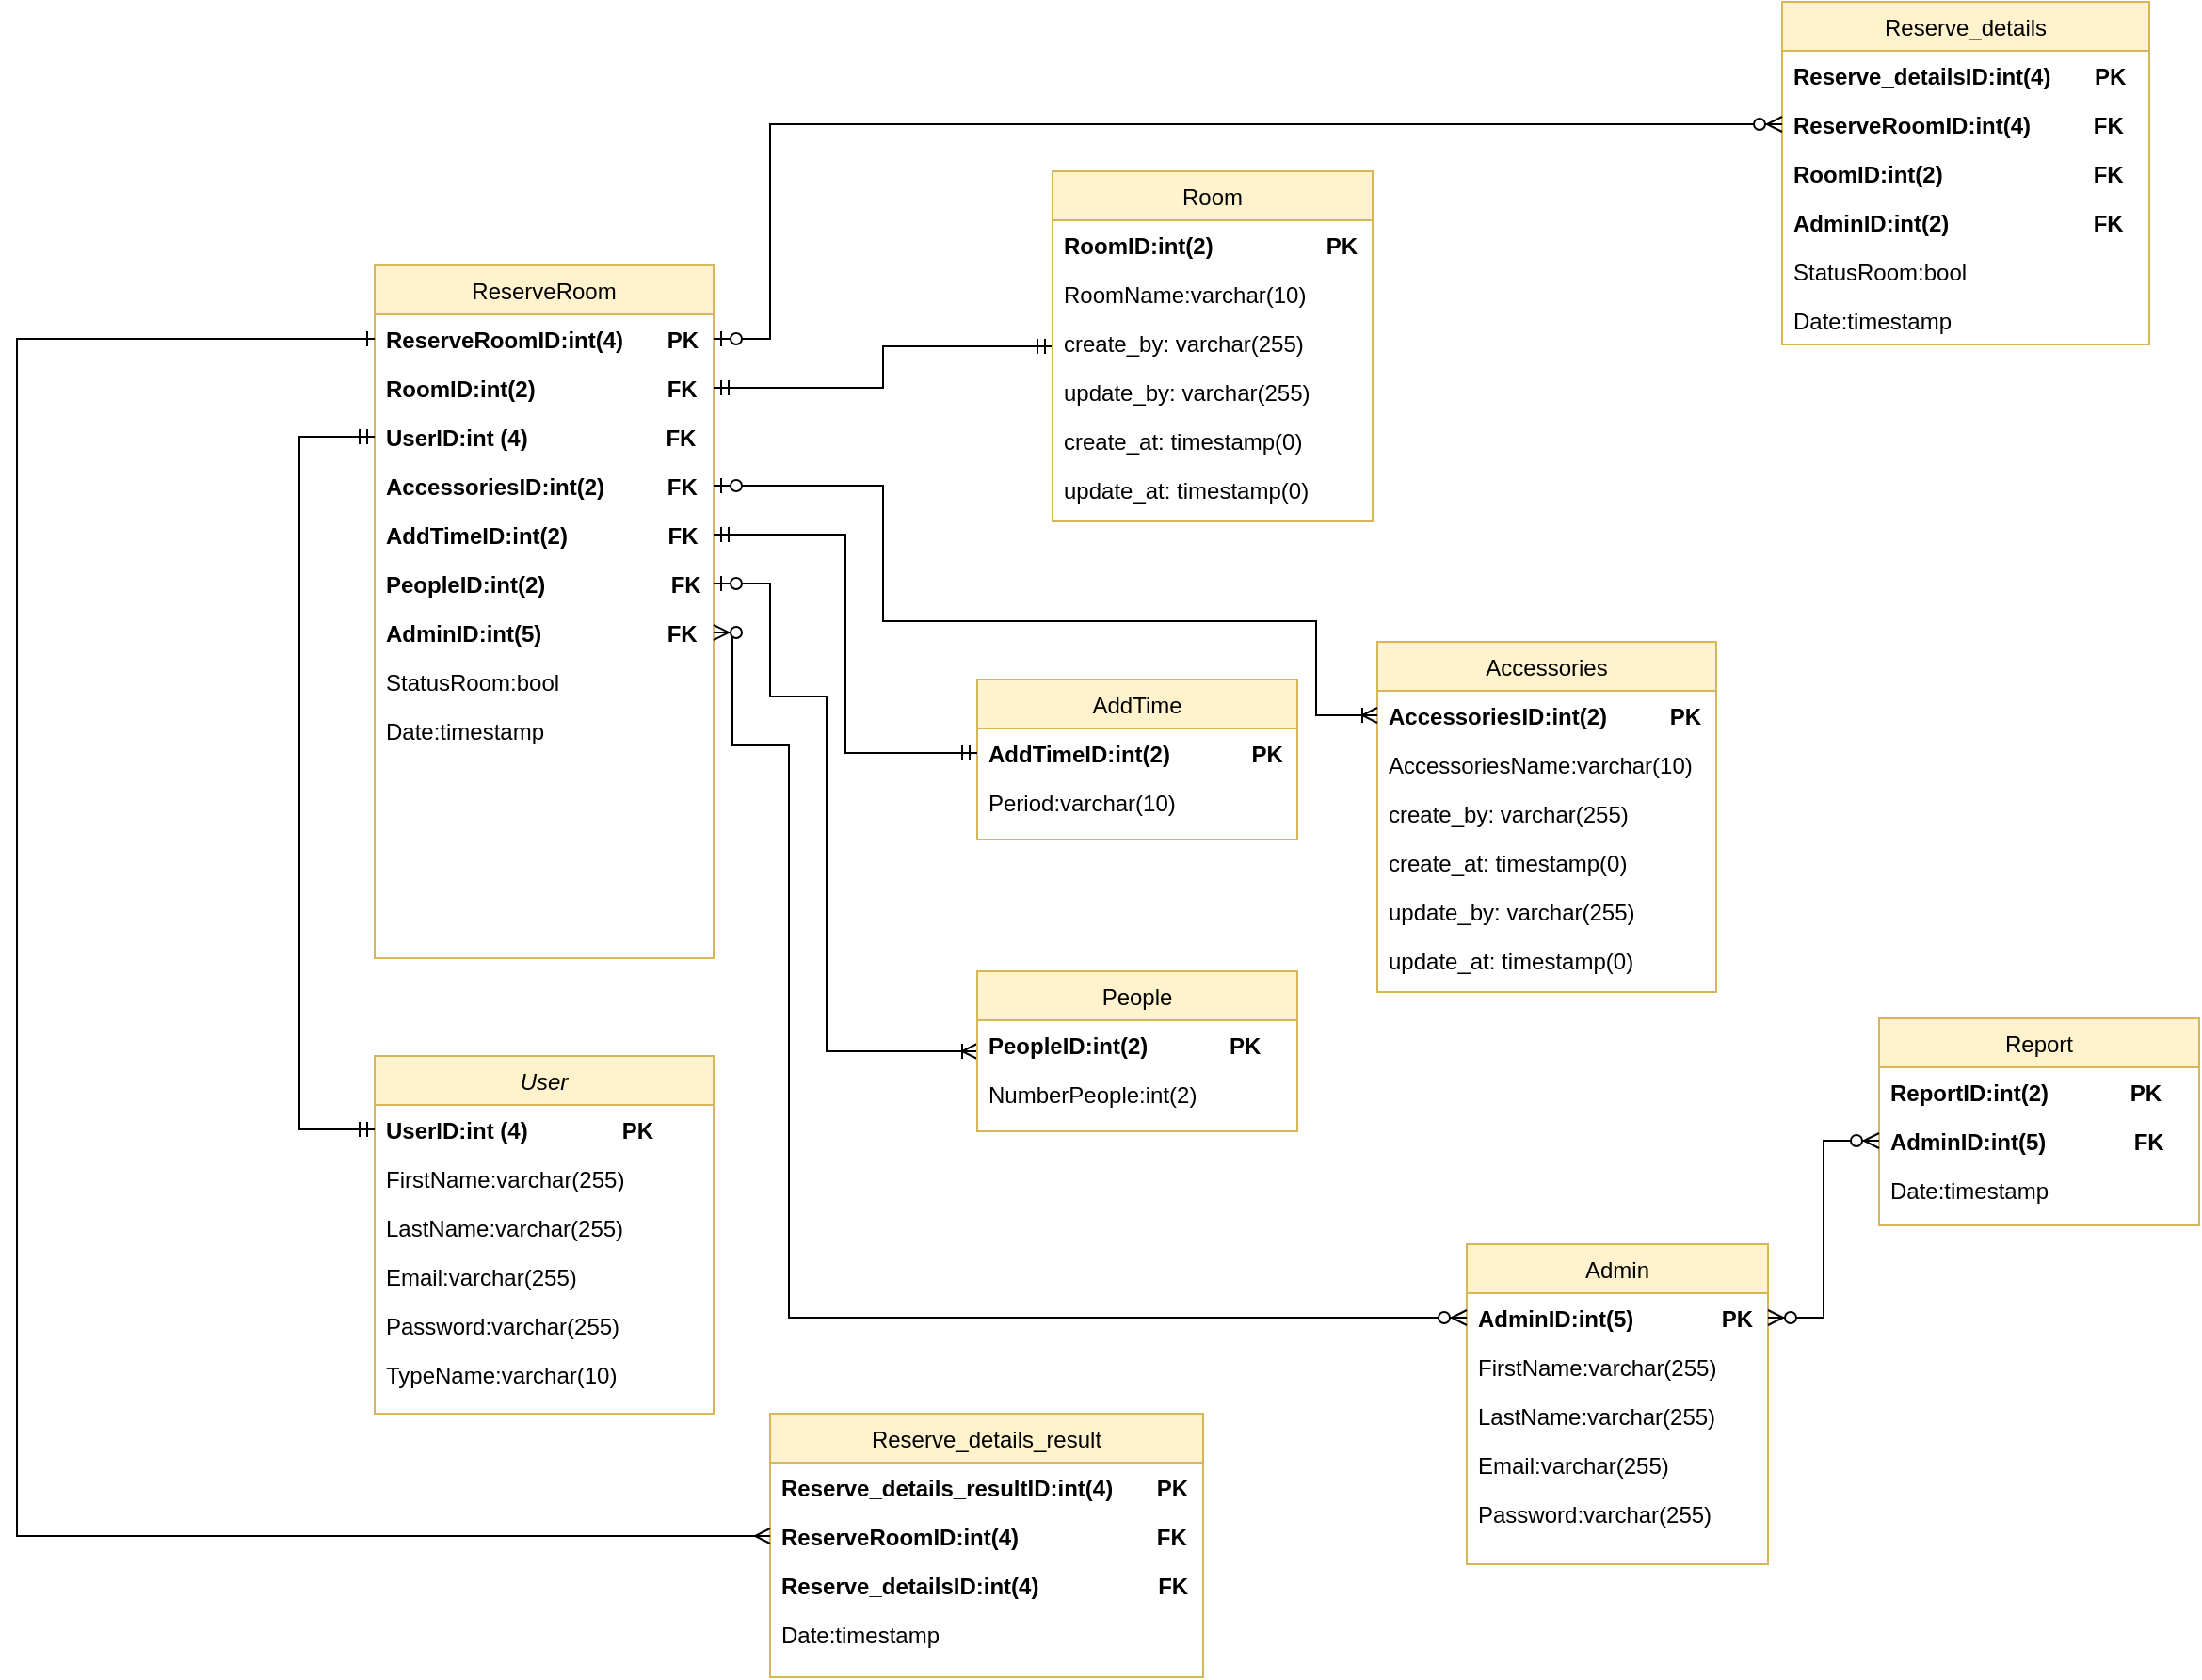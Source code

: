 <mxfile version="14.9.9" type="github">
  <diagram id="C5RBs43oDa-KdzZeNtuy" name="Page-1">
    <mxGraphModel dx="865" dy="1283" grid="1" gridSize="10" guides="1" tooltips="1" connect="1" arrows="1" fold="1" page="1" pageScale="1" pageWidth="1169" pageHeight="827" math="0" shadow="0">
      <root>
        <mxCell id="WIyWlLk6GJQsqaUBKTNV-0" />
        <mxCell id="WIyWlLk6GJQsqaUBKTNV-1" parent="WIyWlLk6GJQsqaUBKTNV-0" />
        <mxCell id="zkfFHV4jXpPFQw0GAbJ--0" value="User" style="swimlane;fontStyle=2;align=center;verticalAlign=top;childLayout=stackLayout;horizontal=1;startSize=26;horizontalStack=0;resizeParent=1;resizeLast=0;collapsible=1;marginBottom=0;rounded=0;shadow=0;strokeWidth=1;fillColor=#fff2cc;strokeColor=#d6b656;" parent="WIyWlLk6GJQsqaUBKTNV-1" vertex="1">
          <mxGeometry x="200" y="450" width="180" height="190" as="geometry">
            <mxRectangle x="230" y="140" width="160" height="26" as="alternateBounds" />
          </mxGeometry>
        </mxCell>
        <mxCell id="zkfFHV4jXpPFQw0GAbJ--1" value="UserID:int (4)               PK" style="text;align=left;verticalAlign=top;spacingLeft=4;spacingRight=4;overflow=hidden;rotatable=0;points=[[0,0.5],[1,0.5]];portConstraint=eastwest;fontStyle=1" parent="zkfFHV4jXpPFQw0GAbJ--0" vertex="1">
          <mxGeometry y="26" width="180" height="26" as="geometry" />
        </mxCell>
        <mxCell id="zkfFHV4jXpPFQw0GAbJ--2" value="FirstName:varchar(255)" style="text;align=left;verticalAlign=top;spacingLeft=4;spacingRight=4;overflow=hidden;rotatable=0;points=[[0,0.5],[1,0.5]];portConstraint=eastwest;rounded=0;shadow=0;html=0;" parent="zkfFHV4jXpPFQw0GAbJ--0" vertex="1">
          <mxGeometry y="52" width="180" height="26" as="geometry" />
        </mxCell>
        <mxCell id="zkfFHV4jXpPFQw0GAbJ--3" value="LastName:varchar(255)" style="text;align=left;verticalAlign=top;spacingLeft=4;spacingRight=4;overflow=hidden;rotatable=0;points=[[0,0.5],[1,0.5]];portConstraint=eastwest;rounded=0;shadow=0;html=0;" parent="zkfFHV4jXpPFQw0GAbJ--0" vertex="1">
          <mxGeometry y="78" width="180" height="26" as="geometry" />
        </mxCell>
        <mxCell id="7BkU9RCoi4VLLVCt1svQ-0" value="Email:varchar(255)" style="text;align=left;verticalAlign=top;spacingLeft=4;spacingRight=4;overflow=hidden;rotatable=0;points=[[0,0.5],[1,0.5]];portConstraint=eastwest;rounded=0;shadow=0;html=0;" parent="zkfFHV4jXpPFQw0GAbJ--0" vertex="1">
          <mxGeometry y="104" width="180" height="26" as="geometry" />
        </mxCell>
        <mxCell id="7BkU9RCoi4VLLVCt1svQ-1" value="Password:varchar(255)" style="text;align=left;verticalAlign=top;spacingLeft=4;spacingRight=4;overflow=hidden;rotatable=0;points=[[0,0.5],[1,0.5]];portConstraint=eastwest;rounded=0;shadow=0;html=0;" parent="zkfFHV4jXpPFQw0GAbJ--0" vertex="1">
          <mxGeometry y="130" width="180" height="26" as="geometry" />
        </mxCell>
        <mxCell id="7BkU9RCoi4VLLVCt1svQ-4" value="TypeName:varchar(10)" style="text;align=left;verticalAlign=top;spacingLeft=4;spacingRight=4;overflow=hidden;rotatable=0;points=[[0,0.5],[1,0.5]];portConstraint=eastwest;rounded=0;shadow=0;html=0;" parent="zkfFHV4jXpPFQw0GAbJ--0" vertex="1">
          <mxGeometry y="156" width="180" height="26" as="geometry" />
        </mxCell>
        <mxCell id="zkfFHV4jXpPFQw0GAbJ--6" value="Admin" style="swimlane;fontStyle=0;align=center;verticalAlign=top;childLayout=stackLayout;horizontal=1;startSize=26;horizontalStack=0;resizeParent=1;resizeLast=0;collapsible=1;marginBottom=0;rounded=0;shadow=0;strokeWidth=1;fillColor=#fff2cc;strokeColor=#d6b656;" parent="WIyWlLk6GJQsqaUBKTNV-1" vertex="1">
          <mxGeometry x="780" y="550" width="160" height="170" as="geometry">
            <mxRectangle x="130" y="380" width="160" height="26" as="alternateBounds" />
          </mxGeometry>
        </mxCell>
        <mxCell id="zkfFHV4jXpPFQw0GAbJ--7" value="AdminID:int(5)              PK" style="text;align=left;verticalAlign=top;spacingLeft=4;spacingRight=4;overflow=hidden;rotatable=0;points=[[0,0.5],[1,0.5]];portConstraint=eastwest;fontStyle=1" parent="zkfFHV4jXpPFQw0GAbJ--6" vertex="1">
          <mxGeometry y="26" width="160" height="26" as="geometry" />
        </mxCell>
        <mxCell id="zkfFHV4jXpPFQw0GAbJ--8" value="FirstName:varchar(255)" style="text;align=left;verticalAlign=top;spacingLeft=4;spacingRight=4;overflow=hidden;rotatable=0;points=[[0,0.5],[1,0.5]];portConstraint=eastwest;rounded=0;shadow=0;html=0;" parent="zkfFHV4jXpPFQw0GAbJ--6" vertex="1">
          <mxGeometry y="52" width="160" height="26" as="geometry" />
        </mxCell>
        <mxCell id="zkfFHV4jXpPFQw0GAbJ--10" value="LastName:varchar(255)" style="text;align=left;verticalAlign=top;spacingLeft=4;spacingRight=4;overflow=hidden;rotatable=0;points=[[0,0.5],[1,0.5]];portConstraint=eastwest;fontStyle=0" parent="zkfFHV4jXpPFQw0GAbJ--6" vertex="1">
          <mxGeometry y="78" width="160" height="26" as="geometry" />
        </mxCell>
        <mxCell id="zkfFHV4jXpPFQw0GAbJ--11" value="Email:varchar(255)" style="text;align=left;verticalAlign=top;spacingLeft=4;spacingRight=4;overflow=hidden;rotatable=0;points=[[0,0.5],[1,0.5]];portConstraint=eastwest;" parent="zkfFHV4jXpPFQw0GAbJ--6" vertex="1">
          <mxGeometry y="104" width="160" height="26" as="geometry" />
        </mxCell>
        <mxCell id="7BkU9RCoi4VLLVCt1svQ-10" value="Password:varchar(255)" style="text;align=left;verticalAlign=top;spacingLeft=4;spacingRight=4;overflow=hidden;rotatable=0;points=[[0,0.5],[1,0.5]];portConstraint=eastwest;" parent="zkfFHV4jXpPFQw0GAbJ--6" vertex="1">
          <mxGeometry y="130" width="160" height="26" as="geometry" />
        </mxCell>
        <mxCell id="zkfFHV4jXpPFQw0GAbJ--13" value="ReserveRoom" style="swimlane;fontStyle=0;align=center;verticalAlign=top;childLayout=stackLayout;horizontal=1;startSize=26;horizontalStack=0;resizeParent=1;resizeLast=0;collapsible=1;marginBottom=0;rounded=0;shadow=0;strokeWidth=1;fillColor=#fff2cc;strokeColor=#d6b656;" parent="WIyWlLk6GJQsqaUBKTNV-1" vertex="1">
          <mxGeometry x="200" y="30" width="180" height="368" as="geometry">
            <mxRectangle x="340" y="380" width="170" height="26" as="alternateBounds" />
          </mxGeometry>
        </mxCell>
        <mxCell id="zkfFHV4jXpPFQw0GAbJ--14" value="ReserveRoomID:int(4)       PK" style="text;align=left;verticalAlign=top;spacingLeft=4;spacingRight=4;overflow=hidden;rotatable=0;points=[[0,0.5],[1,0.5]];portConstraint=eastwest;fontStyle=1" parent="zkfFHV4jXpPFQw0GAbJ--13" vertex="1">
          <mxGeometry y="26" width="180" height="26" as="geometry" />
        </mxCell>
        <mxCell id="7BkU9RCoi4VLLVCt1svQ-16" value="RoomID:int(2)                     FK" style="text;align=left;verticalAlign=top;spacingLeft=4;spacingRight=4;overflow=hidden;rotatable=0;points=[[0,0.5],[1,0.5]];portConstraint=eastwest;fontStyle=1" parent="zkfFHV4jXpPFQw0GAbJ--13" vertex="1">
          <mxGeometry y="52" width="180" height="26" as="geometry" />
        </mxCell>
        <mxCell id="7BkU9RCoi4VLLVCt1svQ-66" value="UserID:int (4)                      FK" style="text;align=left;verticalAlign=top;spacingLeft=4;spacingRight=4;overflow=hidden;rotatable=0;points=[[0,0.5],[1,0.5]];portConstraint=eastwest;fontStyle=1" parent="zkfFHV4jXpPFQw0GAbJ--13" vertex="1">
          <mxGeometry y="78" width="180" height="26" as="geometry" />
        </mxCell>
        <mxCell id="7BkU9RCoi4VLLVCt1svQ-21" value="AccessoriesID:int(2)          FK" style="text;align=left;verticalAlign=top;spacingLeft=4;spacingRight=4;overflow=hidden;rotatable=0;points=[[0,0.5],[1,0.5]];portConstraint=eastwest;fontStyle=1" parent="zkfFHV4jXpPFQw0GAbJ--13" vertex="1">
          <mxGeometry y="104" width="180" height="26" as="geometry" />
        </mxCell>
        <mxCell id="7BkU9RCoi4VLLVCt1svQ-25" value="AddTimeID:int(2)                FK" style="text;align=left;verticalAlign=top;spacingLeft=4;spacingRight=4;overflow=hidden;rotatable=0;points=[[0,0.5],[1,0.5]];portConstraint=eastwest;fontStyle=1" parent="zkfFHV4jXpPFQw0GAbJ--13" vertex="1">
          <mxGeometry y="130" width="180" height="26" as="geometry" />
        </mxCell>
        <mxCell id="7BkU9RCoi4VLLVCt1svQ-29" value="PeopleID:int(2)                    FK" style="text;align=left;verticalAlign=top;spacingLeft=4;spacingRight=4;overflow=hidden;rotatable=0;points=[[0,0.5],[1,0.5]];portConstraint=eastwest;fontStyle=1" parent="zkfFHV4jXpPFQw0GAbJ--13" vertex="1">
          <mxGeometry y="156" width="180" height="26" as="geometry" />
        </mxCell>
        <mxCell id="CtnRm14iW0Lv9h1AZF8E-2" value="AdminID:int(5)                    FK" style="text;align=left;verticalAlign=top;spacingLeft=4;spacingRight=4;overflow=hidden;rotatable=0;points=[[0,0.5],[1,0.5]];portConstraint=eastwest;fontStyle=1" parent="zkfFHV4jXpPFQw0GAbJ--13" vertex="1">
          <mxGeometry y="182" width="180" height="26" as="geometry" />
        </mxCell>
        <mxCell id="7BkU9RCoi4VLLVCt1svQ-33" value="StatusRoom:bool          " style="text;align=left;verticalAlign=top;spacingLeft=4;spacingRight=4;overflow=hidden;rotatable=0;points=[[0,0.5],[1,0.5]];portConstraint=eastwest;fontStyle=0" parent="zkfFHV4jXpPFQw0GAbJ--13" vertex="1">
          <mxGeometry y="208" width="180" height="26" as="geometry" />
        </mxCell>
        <mxCell id="7BkU9RCoi4VLLVCt1svQ-34" value="Date:timestamp" style="text;align=left;verticalAlign=top;spacingLeft=4;spacingRight=4;overflow=hidden;rotatable=0;points=[[0,0.5],[1,0.5]];portConstraint=eastwest;fontStyle=0" parent="zkfFHV4jXpPFQw0GAbJ--13" vertex="1">
          <mxGeometry y="234" width="180" height="26" as="geometry" />
        </mxCell>
        <mxCell id="7BkU9RCoi4VLLVCt1svQ-81" style="edgeStyle=orthogonalEdgeStyle;rounded=0;orthogonalLoop=1;jettySize=auto;html=1;startArrow=ERmandOne;startFill=0;endArrow=ERmandOne;endFill=0;entryX=1;entryY=0.5;entryDx=0;entryDy=0;" parent="WIyWlLk6GJQsqaUBKTNV-1" source="7BkU9RCoi4VLLVCt1svQ-12" target="7BkU9RCoi4VLLVCt1svQ-16" edge="1">
          <mxGeometry relative="1" as="geometry">
            <mxPoint x="410" y="160" as="targetPoint" />
          </mxGeometry>
        </mxCell>
        <mxCell id="7BkU9RCoi4VLLVCt1svQ-12" value="Room" style="swimlane;fontStyle=0;align=center;verticalAlign=top;childLayout=stackLayout;horizontal=1;startSize=26;horizontalStack=0;resizeParent=1;resizeLast=0;collapsible=1;marginBottom=0;rounded=0;shadow=0;strokeWidth=1;fillColor=#fff2cc;strokeColor=#d6b656;" parent="WIyWlLk6GJQsqaUBKTNV-1" vertex="1">
          <mxGeometry x="560" y="-20" width="170" height="186" as="geometry">
            <mxRectangle x="340" y="380" width="170" height="26" as="alternateBounds" />
          </mxGeometry>
        </mxCell>
        <mxCell id="7BkU9RCoi4VLLVCt1svQ-14" value="RoomID:int(2)                  PK" style="text;align=left;verticalAlign=top;spacingLeft=4;spacingRight=4;overflow=hidden;rotatable=0;points=[[0,0.5],[1,0.5]];portConstraint=eastwest;fontStyle=1" parent="7BkU9RCoi4VLLVCt1svQ-12" vertex="1">
          <mxGeometry y="26" width="170" height="26" as="geometry" />
        </mxCell>
        <mxCell id="7BkU9RCoi4VLLVCt1svQ-15" value="RoomName:varchar(10)          " style="text;align=left;verticalAlign=top;spacingLeft=4;spacingRight=4;overflow=hidden;rotatable=0;points=[[0,0.5],[1,0.5]];portConstraint=eastwest;fontStyle=0" parent="7BkU9RCoi4VLLVCt1svQ-12" vertex="1">
          <mxGeometry y="52" width="170" height="26" as="geometry" />
        </mxCell>
        <mxCell id="Wb4F9LX3ujtAI9idMvo6-38" value="create_by: varchar(255)" style="text;strokeColor=none;fillColor=none;align=left;verticalAlign=top;spacingLeft=4;spacingRight=4;overflow=hidden;rotatable=0;points=[[0,0.5],[1,0.5]];portConstraint=eastwest;" vertex="1" parent="7BkU9RCoi4VLLVCt1svQ-12">
          <mxGeometry y="78" width="170" height="26" as="geometry" />
        </mxCell>
        <mxCell id="Wb4F9LX3ujtAI9idMvo6-39" value="update_by: varchar(255)" style="text;strokeColor=none;fillColor=none;align=left;verticalAlign=top;spacingLeft=4;spacingRight=4;overflow=hidden;rotatable=0;points=[[0,0.5],[1,0.5]];portConstraint=eastwest;" vertex="1" parent="7BkU9RCoi4VLLVCt1svQ-12">
          <mxGeometry y="104" width="170" height="26" as="geometry" />
        </mxCell>
        <mxCell id="Wb4F9LX3ujtAI9idMvo6-40" value="create_at: timestamp(0)" style="text;strokeColor=none;fillColor=none;align=left;verticalAlign=top;spacingLeft=4;spacingRight=4;overflow=hidden;rotatable=0;points=[[0,0.5],[1,0.5]];portConstraint=eastwest;" vertex="1" parent="7BkU9RCoi4VLLVCt1svQ-12">
          <mxGeometry y="130" width="170" height="26" as="geometry" />
        </mxCell>
        <mxCell id="Wb4F9LX3ujtAI9idMvo6-41" value="update_at: timestamp(0)" style="text;strokeColor=none;fillColor=none;align=left;verticalAlign=top;spacingLeft=4;spacingRight=4;overflow=hidden;rotatable=0;points=[[0,0.5],[1,0.5]];portConstraint=eastwest;" vertex="1" parent="7BkU9RCoi4VLLVCt1svQ-12">
          <mxGeometry y="156" width="170" height="30" as="geometry" />
        </mxCell>
        <mxCell id="7BkU9RCoi4VLLVCt1svQ-18" value="Accessories" style="swimlane;fontStyle=0;align=center;verticalAlign=top;childLayout=stackLayout;horizontal=1;startSize=26;horizontalStack=0;resizeParent=1;resizeLast=0;collapsible=1;marginBottom=0;rounded=0;shadow=0;strokeWidth=1;fillColor=#fff2cc;strokeColor=#d6b656;" parent="WIyWlLk6GJQsqaUBKTNV-1" vertex="1">
          <mxGeometry x="732.5" y="230" width="180" height="186" as="geometry">
            <mxRectangle x="340" y="380" width="170" height="26" as="alternateBounds" />
          </mxGeometry>
        </mxCell>
        <mxCell id="7BkU9RCoi4VLLVCt1svQ-19" value="AccessoriesID:int(2)          PK" style="text;align=left;verticalAlign=top;spacingLeft=4;spacingRight=4;overflow=hidden;rotatable=0;points=[[0,0.5],[1,0.5]];portConstraint=eastwest;fontStyle=1" parent="7BkU9RCoi4VLLVCt1svQ-18" vertex="1">
          <mxGeometry y="26" width="180" height="26" as="geometry" />
        </mxCell>
        <mxCell id="7BkU9RCoi4VLLVCt1svQ-20" value="AccessoriesName:varchar(10)          " style="text;align=left;verticalAlign=top;spacingLeft=4;spacingRight=4;overflow=hidden;rotatable=0;points=[[0,0.5],[1,0.5]];portConstraint=eastwest;fontStyle=0" parent="7BkU9RCoi4VLLVCt1svQ-18" vertex="1">
          <mxGeometry y="52" width="180" height="26" as="geometry" />
        </mxCell>
        <mxCell id="Wb4F9LX3ujtAI9idMvo6-32" value="create_by: varchar(255)" style="text;strokeColor=none;fillColor=none;align=left;verticalAlign=top;spacingLeft=4;spacingRight=4;overflow=hidden;rotatable=0;points=[[0,0.5],[1,0.5]];portConstraint=eastwest;" vertex="1" parent="7BkU9RCoi4VLLVCt1svQ-18">
          <mxGeometry y="78" width="180" height="26" as="geometry" />
        </mxCell>
        <mxCell id="Wb4F9LX3ujtAI9idMvo6-33" value="create_at: timestamp(0)" style="text;strokeColor=none;fillColor=none;align=left;verticalAlign=top;spacingLeft=4;spacingRight=4;overflow=hidden;rotatable=0;points=[[0,0.5],[1,0.5]];portConstraint=eastwest;" vertex="1" parent="7BkU9RCoi4VLLVCt1svQ-18">
          <mxGeometry y="104" width="180" height="26" as="geometry" />
        </mxCell>
        <mxCell id="Wb4F9LX3ujtAI9idMvo6-34" value="update_by: varchar(255)" style="text;strokeColor=none;fillColor=none;align=left;verticalAlign=top;spacingLeft=4;spacingRight=4;overflow=hidden;rotatable=0;points=[[0,0.5],[1,0.5]];portConstraint=eastwest;" vertex="1" parent="7BkU9RCoi4VLLVCt1svQ-18">
          <mxGeometry y="130" width="180" height="26" as="geometry" />
        </mxCell>
        <mxCell id="Wb4F9LX3ujtAI9idMvo6-35" value="update_at: timestamp(0)" style="text;strokeColor=none;fillColor=none;align=left;verticalAlign=top;spacingLeft=4;spacingRight=4;overflow=hidden;rotatable=0;points=[[0,0.5],[1,0.5]];portConstraint=eastwest;" vertex="1" parent="7BkU9RCoi4VLLVCt1svQ-18">
          <mxGeometry y="156" width="180" height="30" as="geometry" />
        </mxCell>
        <mxCell id="7BkU9RCoi4VLLVCt1svQ-22" value="AddTime" style="swimlane;fontStyle=0;align=center;verticalAlign=top;childLayout=stackLayout;horizontal=1;startSize=26;horizontalStack=0;resizeParent=1;resizeLast=0;collapsible=1;marginBottom=0;rounded=0;shadow=0;strokeWidth=1;fillColor=#fff2cc;strokeColor=#d6b656;" parent="WIyWlLk6GJQsqaUBKTNV-1" vertex="1">
          <mxGeometry x="520" y="250" width="170" height="85" as="geometry">
            <mxRectangle x="340" y="380" width="170" height="26" as="alternateBounds" />
          </mxGeometry>
        </mxCell>
        <mxCell id="7BkU9RCoi4VLLVCt1svQ-23" value="AddTimeID:int(2)             PK" style="text;align=left;verticalAlign=top;spacingLeft=4;spacingRight=4;overflow=hidden;rotatable=0;points=[[0,0.5],[1,0.5]];portConstraint=eastwest;fontStyle=1" parent="7BkU9RCoi4VLLVCt1svQ-22" vertex="1">
          <mxGeometry y="26" width="170" height="26" as="geometry" />
        </mxCell>
        <mxCell id="7BkU9RCoi4VLLVCt1svQ-24" value="Period:varchar(10)          " style="text;align=left;verticalAlign=top;spacingLeft=4;spacingRight=4;overflow=hidden;rotatable=0;points=[[0,0.5],[1,0.5]];portConstraint=eastwest;fontStyle=0" parent="7BkU9RCoi4VLLVCt1svQ-22" vertex="1">
          <mxGeometry y="52" width="170" height="26" as="geometry" />
        </mxCell>
        <mxCell id="7BkU9RCoi4VLLVCt1svQ-78" value="" style="edgeStyle=orthogonalEdgeStyle;rounded=0;orthogonalLoop=1;jettySize=auto;html=1;entryX=1;entryY=0.5;entryDx=0;entryDy=0;startArrow=ERoneToMany;startFill=0;endArrow=ERzeroToOne;endFill=1;" parent="WIyWlLk6GJQsqaUBKTNV-1" source="7BkU9RCoi4VLLVCt1svQ-26" target="7BkU9RCoi4VLLVCt1svQ-29" edge="1">
          <mxGeometry relative="1" as="geometry">
            <Array as="points">
              <mxPoint x="440" y="448" />
              <mxPoint x="440" y="259" />
              <mxPoint x="410" y="259" />
              <mxPoint x="410" y="199" />
            </Array>
          </mxGeometry>
        </mxCell>
        <mxCell id="7BkU9RCoi4VLLVCt1svQ-26" value="People" style="swimlane;fontStyle=0;align=center;verticalAlign=top;childLayout=stackLayout;horizontal=1;startSize=26;horizontalStack=0;resizeParent=1;resizeLast=0;collapsible=1;marginBottom=0;rounded=0;shadow=0;strokeWidth=1;fillColor=#fff2cc;strokeColor=#d6b656;" parent="WIyWlLk6GJQsqaUBKTNV-1" vertex="1">
          <mxGeometry x="520" y="405" width="170" height="85" as="geometry">
            <mxRectangle x="340" y="380" width="170" height="26" as="alternateBounds" />
          </mxGeometry>
        </mxCell>
        <mxCell id="7BkU9RCoi4VLLVCt1svQ-27" value="PeopleID:int(2)             PK" style="text;align=left;verticalAlign=top;spacingLeft=4;spacingRight=4;overflow=hidden;rotatable=0;points=[[0,0.5],[1,0.5]];portConstraint=eastwest;fontStyle=1" parent="7BkU9RCoi4VLLVCt1svQ-26" vertex="1">
          <mxGeometry y="26" width="170" height="26" as="geometry" />
        </mxCell>
        <mxCell id="7BkU9RCoi4VLLVCt1svQ-28" value="NumberPeople:int(2)          " style="text;align=left;verticalAlign=top;spacingLeft=4;spacingRight=4;overflow=hidden;rotatable=0;points=[[0,0.5],[1,0.5]];portConstraint=eastwest;fontStyle=0" parent="7BkU9RCoi4VLLVCt1svQ-26" vertex="1">
          <mxGeometry y="52" width="170" height="26" as="geometry" />
        </mxCell>
        <mxCell id="7BkU9RCoi4VLLVCt1svQ-35" value="Reserve_details" style="swimlane;fontStyle=0;align=center;verticalAlign=top;childLayout=stackLayout;horizontal=1;startSize=26;horizontalStack=0;resizeParent=1;resizeLast=0;collapsible=1;marginBottom=0;rounded=0;shadow=0;strokeWidth=1;fillColor=#fff2cc;strokeColor=#d6b656;" parent="WIyWlLk6GJQsqaUBKTNV-1" vertex="1">
          <mxGeometry x="947.5" y="-110" width="195" height="182" as="geometry">
            <mxRectangle x="340" y="380" width="170" height="26" as="alternateBounds" />
          </mxGeometry>
        </mxCell>
        <mxCell id="7BkU9RCoi4VLLVCt1svQ-36" value="Reserve_detailsID:int(4)       PK" style="text;align=left;verticalAlign=top;spacingLeft=4;spacingRight=4;overflow=hidden;rotatable=0;points=[[0,0.5],[1,0.5]];portConstraint=eastwest;fontStyle=1" parent="7BkU9RCoi4VLLVCt1svQ-35" vertex="1">
          <mxGeometry y="26" width="195" height="26" as="geometry" />
        </mxCell>
        <mxCell id="7BkU9RCoi4VLLVCt1svQ-83" value="ReserveRoomID:int(4)          FK" style="text;align=left;verticalAlign=top;spacingLeft=4;spacingRight=4;overflow=hidden;rotatable=0;points=[[0,0.5],[1,0.5]];portConstraint=eastwest;fontStyle=1" parent="7BkU9RCoi4VLLVCt1svQ-35" vertex="1">
          <mxGeometry y="52" width="195" height="26" as="geometry" />
        </mxCell>
        <mxCell id="7BkU9RCoi4VLLVCt1svQ-37" value="RoomID:int(2)                        FK" style="text;align=left;verticalAlign=top;spacingLeft=4;spacingRight=4;overflow=hidden;rotatable=0;points=[[0,0.5],[1,0.5]];portConstraint=eastwest;fontStyle=1" parent="7BkU9RCoi4VLLVCt1svQ-35" vertex="1">
          <mxGeometry y="78" width="195" height="26" as="geometry" />
        </mxCell>
        <mxCell id="7BkU9RCoi4VLLVCt1svQ-39" value="AdminID:int(2)                       FK" style="text;align=left;verticalAlign=top;spacingLeft=4;spacingRight=4;overflow=hidden;rotatable=0;points=[[0,0.5],[1,0.5]];portConstraint=eastwest;fontStyle=1" parent="7BkU9RCoi4VLLVCt1svQ-35" vertex="1">
          <mxGeometry y="104" width="195" height="26" as="geometry" />
        </mxCell>
        <mxCell id="7BkU9RCoi4VLLVCt1svQ-41" value="StatusRoom:bool          " style="text;align=left;verticalAlign=top;spacingLeft=4;spacingRight=4;overflow=hidden;rotatable=0;points=[[0,0.5],[1,0.5]];portConstraint=eastwest;fontStyle=0" parent="7BkU9RCoi4VLLVCt1svQ-35" vertex="1">
          <mxGeometry y="130" width="195" height="26" as="geometry" />
        </mxCell>
        <mxCell id="7BkU9RCoi4VLLVCt1svQ-42" value="Date:timestamp" style="text;align=left;verticalAlign=top;spacingLeft=4;spacingRight=4;overflow=hidden;rotatable=0;points=[[0,0.5],[1,0.5]];portConstraint=eastwest;fontStyle=0" parent="7BkU9RCoi4VLLVCt1svQ-35" vertex="1">
          <mxGeometry y="156" width="195" height="26" as="geometry" />
        </mxCell>
        <mxCell id="7BkU9RCoi4VLLVCt1svQ-43" value="Reserve_details_result" style="swimlane;fontStyle=0;align=center;verticalAlign=top;childLayout=stackLayout;horizontal=1;startSize=26;horizontalStack=0;resizeParent=1;resizeLast=0;collapsible=1;marginBottom=0;rounded=0;shadow=0;strokeWidth=1;fillColor=#fff2cc;strokeColor=#d6b656;" parent="WIyWlLk6GJQsqaUBKTNV-1" vertex="1">
          <mxGeometry x="410" y="640" width="230" height="140" as="geometry">
            <mxRectangle x="340" y="380" width="170" height="26" as="alternateBounds" />
          </mxGeometry>
        </mxCell>
        <mxCell id="7BkU9RCoi4VLLVCt1svQ-44" value="Reserve_details_resultID:int(4)       PK" style="text;align=left;verticalAlign=top;spacingLeft=4;spacingRight=4;overflow=hidden;rotatable=0;points=[[0,0.5],[1,0.5]];portConstraint=eastwest;fontStyle=1" parent="7BkU9RCoi4VLLVCt1svQ-43" vertex="1">
          <mxGeometry y="26" width="230" height="26" as="geometry" />
        </mxCell>
        <mxCell id="7BkU9RCoi4VLLVCt1svQ-49" value="ReserveRoomID:int(4)                      FK" style="text;align=left;verticalAlign=top;spacingLeft=4;spacingRight=4;overflow=hidden;rotatable=0;points=[[0,0.5],[1,0.5]];portConstraint=eastwest;fontStyle=1" parent="7BkU9RCoi4VLLVCt1svQ-43" vertex="1">
          <mxGeometry y="52" width="230" height="26" as="geometry" />
        </mxCell>
        <mxCell id="7BkU9RCoi4VLLVCt1svQ-50" value="Reserve_detailsID:int(4)                   FK" style="text;align=left;verticalAlign=top;spacingLeft=4;spacingRight=4;overflow=hidden;rotatable=0;points=[[0,0.5],[1,0.5]];portConstraint=eastwest;fontStyle=1" parent="7BkU9RCoi4VLLVCt1svQ-43" vertex="1">
          <mxGeometry y="78" width="230" height="26" as="geometry" />
        </mxCell>
        <mxCell id="7BkU9RCoi4VLLVCt1svQ-52" value="Date:timestamp" style="text;align=left;verticalAlign=top;spacingLeft=4;spacingRight=4;overflow=hidden;rotatable=0;points=[[0,0.5],[1,0.5]];portConstraint=eastwest;fontStyle=0" parent="7BkU9RCoi4VLLVCt1svQ-43" vertex="1">
          <mxGeometry y="104" width="230" height="26" as="geometry" />
        </mxCell>
        <mxCell id="7BkU9RCoi4VLLVCt1svQ-55" value="Report" style="swimlane;fontStyle=0;align=center;verticalAlign=top;childLayout=stackLayout;horizontal=1;startSize=26;horizontalStack=0;resizeParent=1;resizeLast=0;collapsible=1;marginBottom=0;rounded=0;shadow=0;strokeWidth=1;fillColor=#fff2cc;strokeColor=#d6b656;" parent="WIyWlLk6GJQsqaUBKTNV-1" vertex="1">
          <mxGeometry x="999" y="430" width="170" height="110" as="geometry">
            <mxRectangle x="340" y="380" width="170" height="26" as="alternateBounds" />
          </mxGeometry>
        </mxCell>
        <mxCell id="7BkU9RCoi4VLLVCt1svQ-56" value="ReportID:int(2)             PK" style="text;align=left;verticalAlign=top;spacingLeft=4;spacingRight=4;overflow=hidden;rotatable=0;points=[[0,0.5],[1,0.5]];portConstraint=eastwest;fontStyle=1" parent="7BkU9RCoi4VLLVCt1svQ-55" vertex="1">
          <mxGeometry y="26" width="170" height="26" as="geometry" />
        </mxCell>
        <mxCell id="7BkU9RCoi4VLLVCt1svQ-59" value="AdminID:int(5)              FK" style="text;align=left;verticalAlign=top;spacingLeft=4;spacingRight=4;overflow=hidden;rotatable=0;points=[[0,0.5],[1,0.5]];portConstraint=eastwest;fontStyle=1" parent="7BkU9RCoi4VLLVCt1svQ-55" vertex="1">
          <mxGeometry y="52" width="170" height="26" as="geometry" />
        </mxCell>
        <mxCell id="7BkU9RCoi4VLLVCt1svQ-58" value="Date:timestamp" style="text;align=left;verticalAlign=top;spacingLeft=4;spacingRight=4;overflow=hidden;rotatable=0;points=[[0,0.5],[1,0.5]];portConstraint=eastwest;fontStyle=0" parent="7BkU9RCoi4VLLVCt1svQ-55" vertex="1">
          <mxGeometry y="78" width="170" height="26" as="geometry" />
        </mxCell>
        <mxCell id="7BkU9RCoi4VLLVCt1svQ-70" value="" style="edgeStyle=orthogonalEdgeStyle;rounded=0;orthogonalLoop=1;jettySize=auto;html=1;entryX=0;entryY=0.5;entryDx=0;entryDy=0;startArrow=ERmandOne;startFill=0;endArrow=ERmandOne;endFill=0;exitX=0;exitY=0.5;exitDx=0;exitDy=0;" parent="WIyWlLk6GJQsqaUBKTNV-1" source="zkfFHV4jXpPFQw0GAbJ--1" target="7BkU9RCoi4VLLVCt1svQ-66" edge="1">
          <mxGeometry relative="1" as="geometry">
            <Array as="points">
              <mxPoint x="160" y="489" />
              <mxPoint x="160" y="121" />
            </Array>
            <mxPoint x="210" y="399" as="sourcePoint" />
          </mxGeometry>
        </mxCell>
        <mxCell id="7BkU9RCoi4VLLVCt1svQ-77" value="" style="edgeStyle=orthogonalEdgeStyle;rounded=0;orthogonalLoop=1;jettySize=auto;html=1;entryX=1;entryY=0.5;entryDx=0;entryDy=0;startArrow=ERoneToMany;startFill=0;endArrow=ERzeroToOne;endFill=1;" parent="WIyWlLk6GJQsqaUBKTNV-1" source="7BkU9RCoi4VLLVCt1svQ-19" target="7BkU9RCoi4VLLVCt1svQ-21" edge="1">
          <mxGeometry relative="1" as="geometry">
            <Array as="points">
              <mxPoint x="700" y="269" />
              <mxPoint x="700" y="219" />
              <mxPoint x="470" y="219" />
              <mxPoint x="470" y="147" />
            </Array>
          </mxGeometry>
        </mxCell>
        <mxCell id="7BkU9RCoi4VLLVCt1svQ-80" style="edgeStyle=orthogonalEdgeStyle;rounded=0;orthogonalLoop=1;jettySize=auto;html=1;startArrow=ERmandOne;startFill=0;endArrow=ERmandOne;endFill=0;" parent="WIyWlLk6GJQsqaUBKTNV-1" source="7BkU9RCoi4VLLVCt1svQ-23" target="7BkU9RCoi4VLLVCt1svQ-25" edge="1">
          <mxGeometry relative="1" as="geometry" />
        </mxCell>
        <mxCell id="7BkU9RCoi4VLLVCt1svQ-84" style="edgeStyle=orthogonalEdgeStyle;rounded=0;orthogonalLoop=1;jettySize=auto;html=1;entryX=0;entryY=0.5;entryDx=0;entryDy=0;endArrow=ERzeroToMany;endFill=1;startArrow=ERzeroToOne;startFill=1;" parent="WIyWlLk6GJQsqaUBKTNV-1" source="zkfFHV4jXpPFQw0GAbJ--14" target="7BkU9RCoi4VLLVCt1svQ-83" edge="1">
          <mxGeometry relative="1" as="geometry">
            <Array as="points">
              <mxPoint x="410" y="69" />
              <mxPoint x="410" y="-45" />
            </Array>
          </mxGeometry>
        </mxCell>
        <mxCell id="7BkU9RCoi4VLLVCt1svQ-86" style="edgeStyle=orthogonalEdgeStyle;rounded=0;orthogonalLoop=1;jettySize=auto;html=1;entryX=1;entryY=0.5;entryDx=0;entryDy=0;exitX=0;exitY=0.5;exitDx=0;exitDy=0;startArrow=ERzeroToMany;startFill=1;endArrow=ERzeroToMany;endFill=1;" parent="WIyWlLk6GJQsqaUBKTNV-1" source="zkfFHV4jXpPFQw0GAbJ--7" target="CtnRm14iW0Lv9h1AZF8E-2" edge="1">
          <mxGeometry relative="1" as="geometry">
            <Array as="points">
              <mxPoint x="420" y="589" />
              <mxPoint x="420" y="285" />
              <mxPoint x="390" y="285" />
              <mxPoint x="390" y="225" />
            </Array>
          </mxGeometry>
        </mxCell>
        <mxCell id="7BkU9RCoi4VLLVCt1svQ-87" style="edgeStyle=orthogonalEdgeStyle;rounded=0;orthogonalLoop=1;jettySize=auto;html=1;entryX=0;entryY=0.5;entryDx=0;entryDy=0;exitX=0;exitY=0.5;exitDx=0;exitDy=0;startArrow=ERone;startFill=0;endArrow=ERmany;endFill=0;" parent="WIyWlLk6GJQsqaUBKTNV-1" source="zkfFHV4jXpPFQw0GAbJ--14" target="7BkU9RCoi4VLLVCt1svQ-49" edge="1">
          <mxGeometry relative="1" as="geometry">
            <mxPoint x="220" y="259.5" as="sourcePoint" />
            <Array as="points">
              <mxPoint x="10" y="69" />
              <mxPoint x="10" y="705" />
            </Array>
          </mxGeometry>
        </mxCell>
        <mxCell id="7BkU9RCoi4VLLVCt1svQ-89" style="edgeStyle=orthogonalEdgeStyle;rounded=0;orthogonalLoop=1;jettySize=auto;html=1;exitX=1;exitY=0.5;exitDx=0;exitDy=0;startArrow=ERzeroToMany;startFill=1;endArrow=ERzeroToMany;endFill=1;" parent="WIyWlLk6GJQsqaUBKTNV-1" source="zkfFHV4jXpPFQw0GAbJ--7" target="7BkU9RCoi4VLLVCt1svQ-59" edge="1">
          <mxGeometry relative="1" as="geometry" />
        </mxCell>
      </root>
    </mxGraphModel>
  </diagram>
</mxfile>

